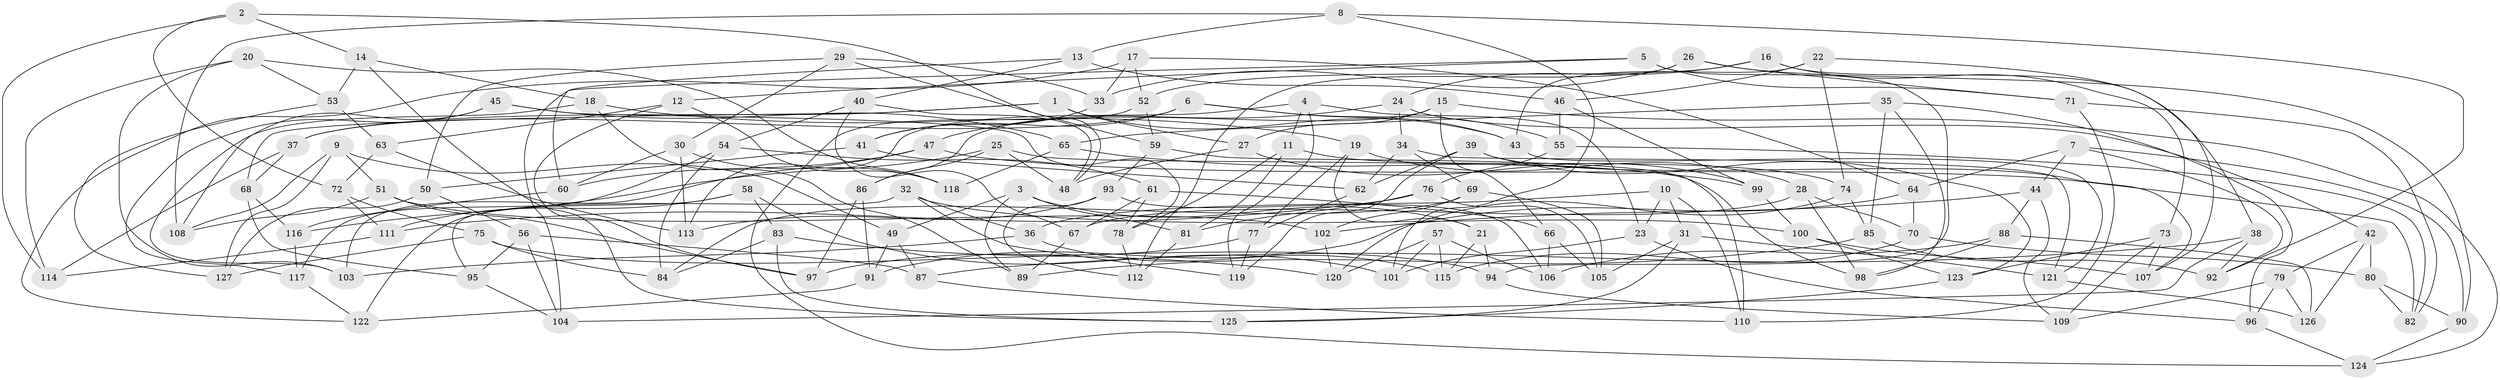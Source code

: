 // coarse degree distribution, {5: 0.10126582278481013, 4: 0.3924050632911392, 6: 0.5063291139240507}
// Generated by graph-tools (version 1.1) at 2025/42/03/06/25 10:42:20]
// undirected, 127 vertices, 254 edges
graph export_dot {
graph [start="1"]
  node [color=gray90,style=filled];
  1;
  2;
  3;
  4;
  5;
  6;
  7;
  8;
  9;
  10;
  11;
  12;
  13;
  14;
  15;
  16;
  17;
  18;
  19;
  20;
  21;
  22;
  23;
  24;
  25;
  26;
  27;
  28;
  29;
  30;
  31;
  32;
  33;
  34;
  35;
  36;
  37;
  38;
  39;
  40;
  41;
  42;
  43;
  44;
  45;
  46;
  47;
  48;
  49;
  50;
  51;
  52;
  53;
  54;
  55;
  56;
  57;
  58;
  59;
  60;
  61;
  62;
  63;
  64;
  65;
  66;
  67;
  68;
  69;
  70;
  71;
  72;
  73;
  74;
  75;
  76;
  77;
  78;
  79;
  80;
  81;
  82;
  83;
  84;
  85;
  86;
  87;
  88;
  89;
  90;
  91;
  92;
  93;
  94;
  95;
  96;
  97;
  98;
  99;
  100;
  101;
  102;
  103;
  104;
  105;
  106;
  107;
  108;
  109;
  110;
  111;
  112;
  113;
  114;
  115;
  116;
  117;
  118;
  119;
  120;
  121;
  122;
  123;
  124;
  125;
  126;
  127;
  1 -- 27;
  1 -- 37;
  1 -- 43;
  1 -- 68;
  2 -- 114;
  2 -- 48;
  2 -- 72;
  2 -- 14;
  3 -- 81;
  3 -- 21;
  3 -- 89;
  3 -- 49;
  4 -- 11;
  4 -- 119;
  4 -- 113;
  4 -- 23;
  5 -- 12;
  5 -- 104;
  5 -- 94;
  5 -- 71;
  6 -- 43;
  6 -- 55;
  6 -- 41;
  6 -- 37;
  7 -- 64;
  7 -- 92;
  7 -- 90;
  7 -- 44;
  8 -- 108;
  8 -- 92;
  8 -- 13;
  8 -- 101;
  9 -- 127;
  9 -- 49;
  9 -- 51;
  9 -- 108;
  10 -- 110;
  10 -- 31;
  10 -- 36;
  10 -- 23;
  11 -- 81;
  11 -- 74;
  11 -- 78;
  12 -- 63;
  12 -- 97;
  12 -- 118;
  13 -- 40;
  13 -- 46;
  13 -- 60;
  14 -- 18;
  14 -- 53;
  14 -- 125;
  15 -- 66;
  15 -- 27;
  15 -- 86;
  15 -- 124;
  16 -- 73;
  16 -- 24;
  16 -- 38;
  16 -- 52;
  17 -- 122;
  17 -- 52;
  17 -- 64;
  17 -- 33;
  18 -- 89;
  18 -- 19;
  18 -- 103;
  19 -- 77;
  19 -- 28;
  19 -- 21;
  20 -- 114;
  20 -- 118;
  20 -- 53;
  20 -- 103;
  21 -- 115;
  21 -- 94;
  22 -- 43;
  22 -- 107;
  22 -- 46;
  22 -- 74;
  23 -- 101;
  23 -- 96;
  24 -- 34;
  24 -- 47;
  24 -- 42;
  25 -- 86;
  25 -- 116;
  25 -- 48;
  25 -- 98;
  26 -- 71;
  26 -- 33;
  26 -- 90;
  26 -- 112;
  27 -- 48;
  27 -- 99;
  28 -- 98;
  28 -- 67;
  28 -- 70;
  29 -- 50;
  29 -- 33;
  29 -- 59;
  29 -- 30;
  30 -- 118;
  30 -- 60;
  30 -- 113;
  31 -- 125;
  31 -- 105;
  31 -- 121;
  32 -- 100;
  32 -- 119;
  32 -- 95;
  32 -- 36;
  33 -- 41;
  34 -- 69;
  34 -- 62;
  34 -- 121;
  35 -- 85;
  35 -- 65;
  35 -- 96;
  35 -- 98;
  36 -- 115;
  36 -- 103;
  37 -- 114;
  37 -- 68;
  38 -- 104;
  38 -- 92;
  38 -- 87;
  39 -- 62;
  39 -- 123;
  39 -- 119;
  39 -- 107;
  40 -- 54;
  40 -- 48;
  40 -- 67;
  41 -- 62;
  41 -- 50;
  42 -- 79;
  42 -- 80;
  42 -- 126;
  43 -- 121;
  44 -- 88;
  44 -- 102;
  44 -- 109;
  45 -- 108;
  45 -- 117;
  45 -- 78;
  45 -- 65;
  46 -- 99;
  46 -- 55;
  47 -- 82;
  47 -- 103;
  47 -- 60;
  49 -- 91;
  49 -- 87;
  50 -- 127;
  50 -- 56;
  51 -- 102;
  51 -- 97;
  51 -- 108;
  52 -- 124;
  52 -- 59;
  53 -- 127;
  53 -- 63;
  54 -- 117;
  54 -- 84;
  54 -- 61;
  55 -- 82;
  55 -- 76;
  56 -- 95;
  56 -- 104;
  56 -- 87;
  57 -- 115;
  57 -- 101;
  57 -- 106;
  57 -- 120;
  58 -- 101;
  58 -- 111;
  58 -- 83;
  58 -- 122;
  59 -- 93;
  59 -- 110;
  60 -- 116;
  61 -- 67;
  61 -- 66;
  61 -- 78;
  62 -- 77;
  63 -- 113;
  63 -- 72;
  64 -- 91;
  64 -- 70;
  65 -- 118;
  65 -- 99;
  66 -- 106;
  66 -- 105;
  67 -- 89;
  68 -- 95;
  68 -- 116;
  69 -- 84;
  69 -- 102;
  69 -- 105;
  70 -- 115;
  70 -- 80;
  71 -- 82;
  71 -- 110;
  72 -- 111;
  72 -- 75;
  73 -- 107;
  73 -- 123;
  73 -- 109;
  74 -- 120;
  74 -- 85;
  75 -- 94;
  75 -- 84;
  75 -- 127;
  76 -- 111;
  76 -- 105;
  76 -- 81;
  77 -- 119;
  77 -- 97;
  78 -- 112;
  79 -- 96;
  79 -- 109;
  79 -- 126;
  80 -- 82;
  80 -- 90;
  81 -- 112;
  83 -- 84;
  83 -- 120;
  83 -- 125;
  85 -- 89;
  85 -- 92;
  86 -- 97;
  86 -- 91;
  87 -- 110;
  88 -- 126;
  88 -- 98;
  88 -- 106;
  90 -- 124;
  91 -- 122;
  93 -- 106;
  93 -- 113;
  93 -- 112;
  94 -- 109;
  95 -- 104;
  96 -- 124;
  99 -- 100;
  100 -- 123;
  100 -- 107;
  102 -- 120;
  111 -- 114;
  116 -- 117;
  117 -- 122;
  121 -- 126;
  123 -- 125;
}
